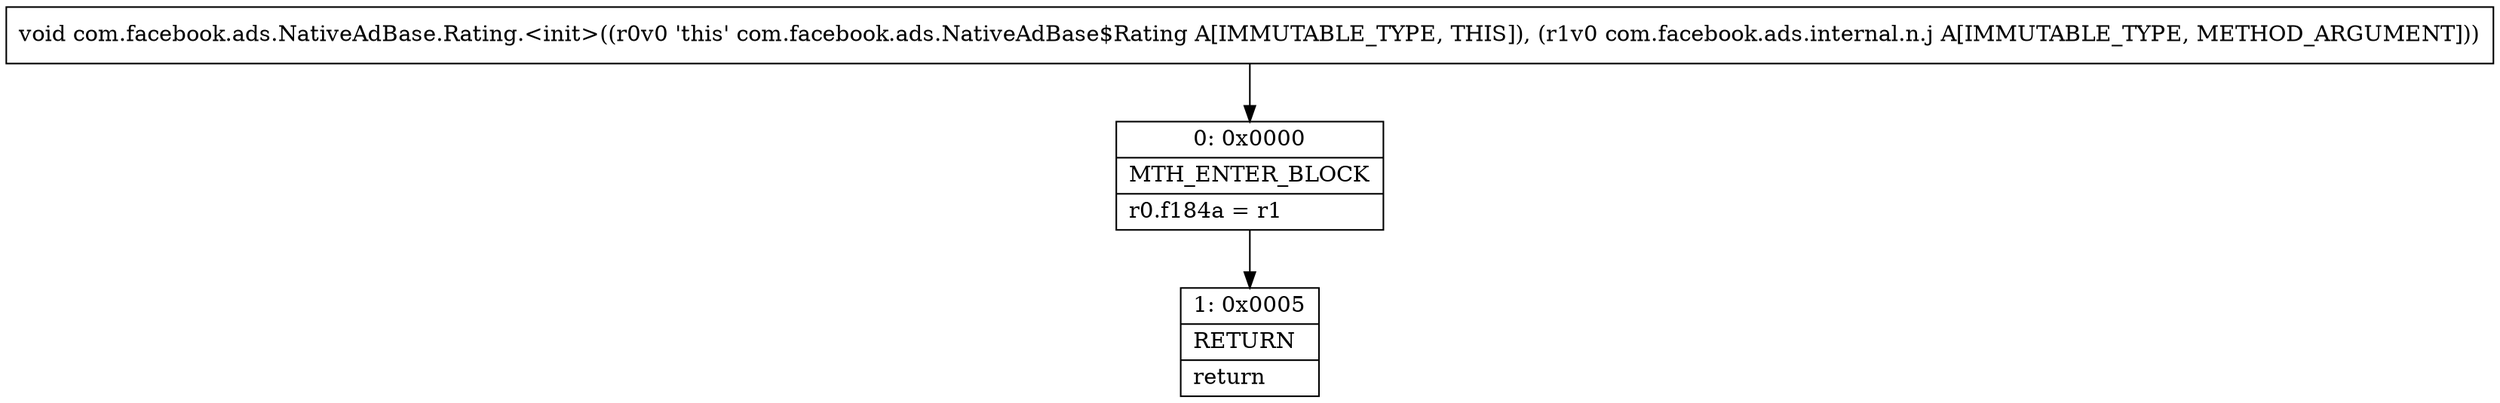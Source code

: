 digraph "CFG forcom.facebook.ads.NativeAdBase.Rating.\<init\>(Lcom\/facebook\/ads\/internal\/n\/j;)V" {
Node_0 [shape=record,label="{0\:\ 0x0000|MTH_ENTER_BLOCK\l|r0.f184a = r1\l}"];
Node_1 [shape=record,label="{1\:\ 0x0005|RETURN\l|return\l}"];
MethodNode[shape=record,label="{void com.facebook.ads.NativeAdBase.Rating.\<init\>((r0v0 'this' com.facebook.ads.NativeAdBase$Rating A[IMMUTABLE_TYPE, THIS]), (r1v0 com.facebook.ads.internal.n.j A[IMMUTABLE_TYPE, METHOD_ARGUMENT])) }"];
MethodNode -> Node_0;
Node_0 -> Node_1;
}

